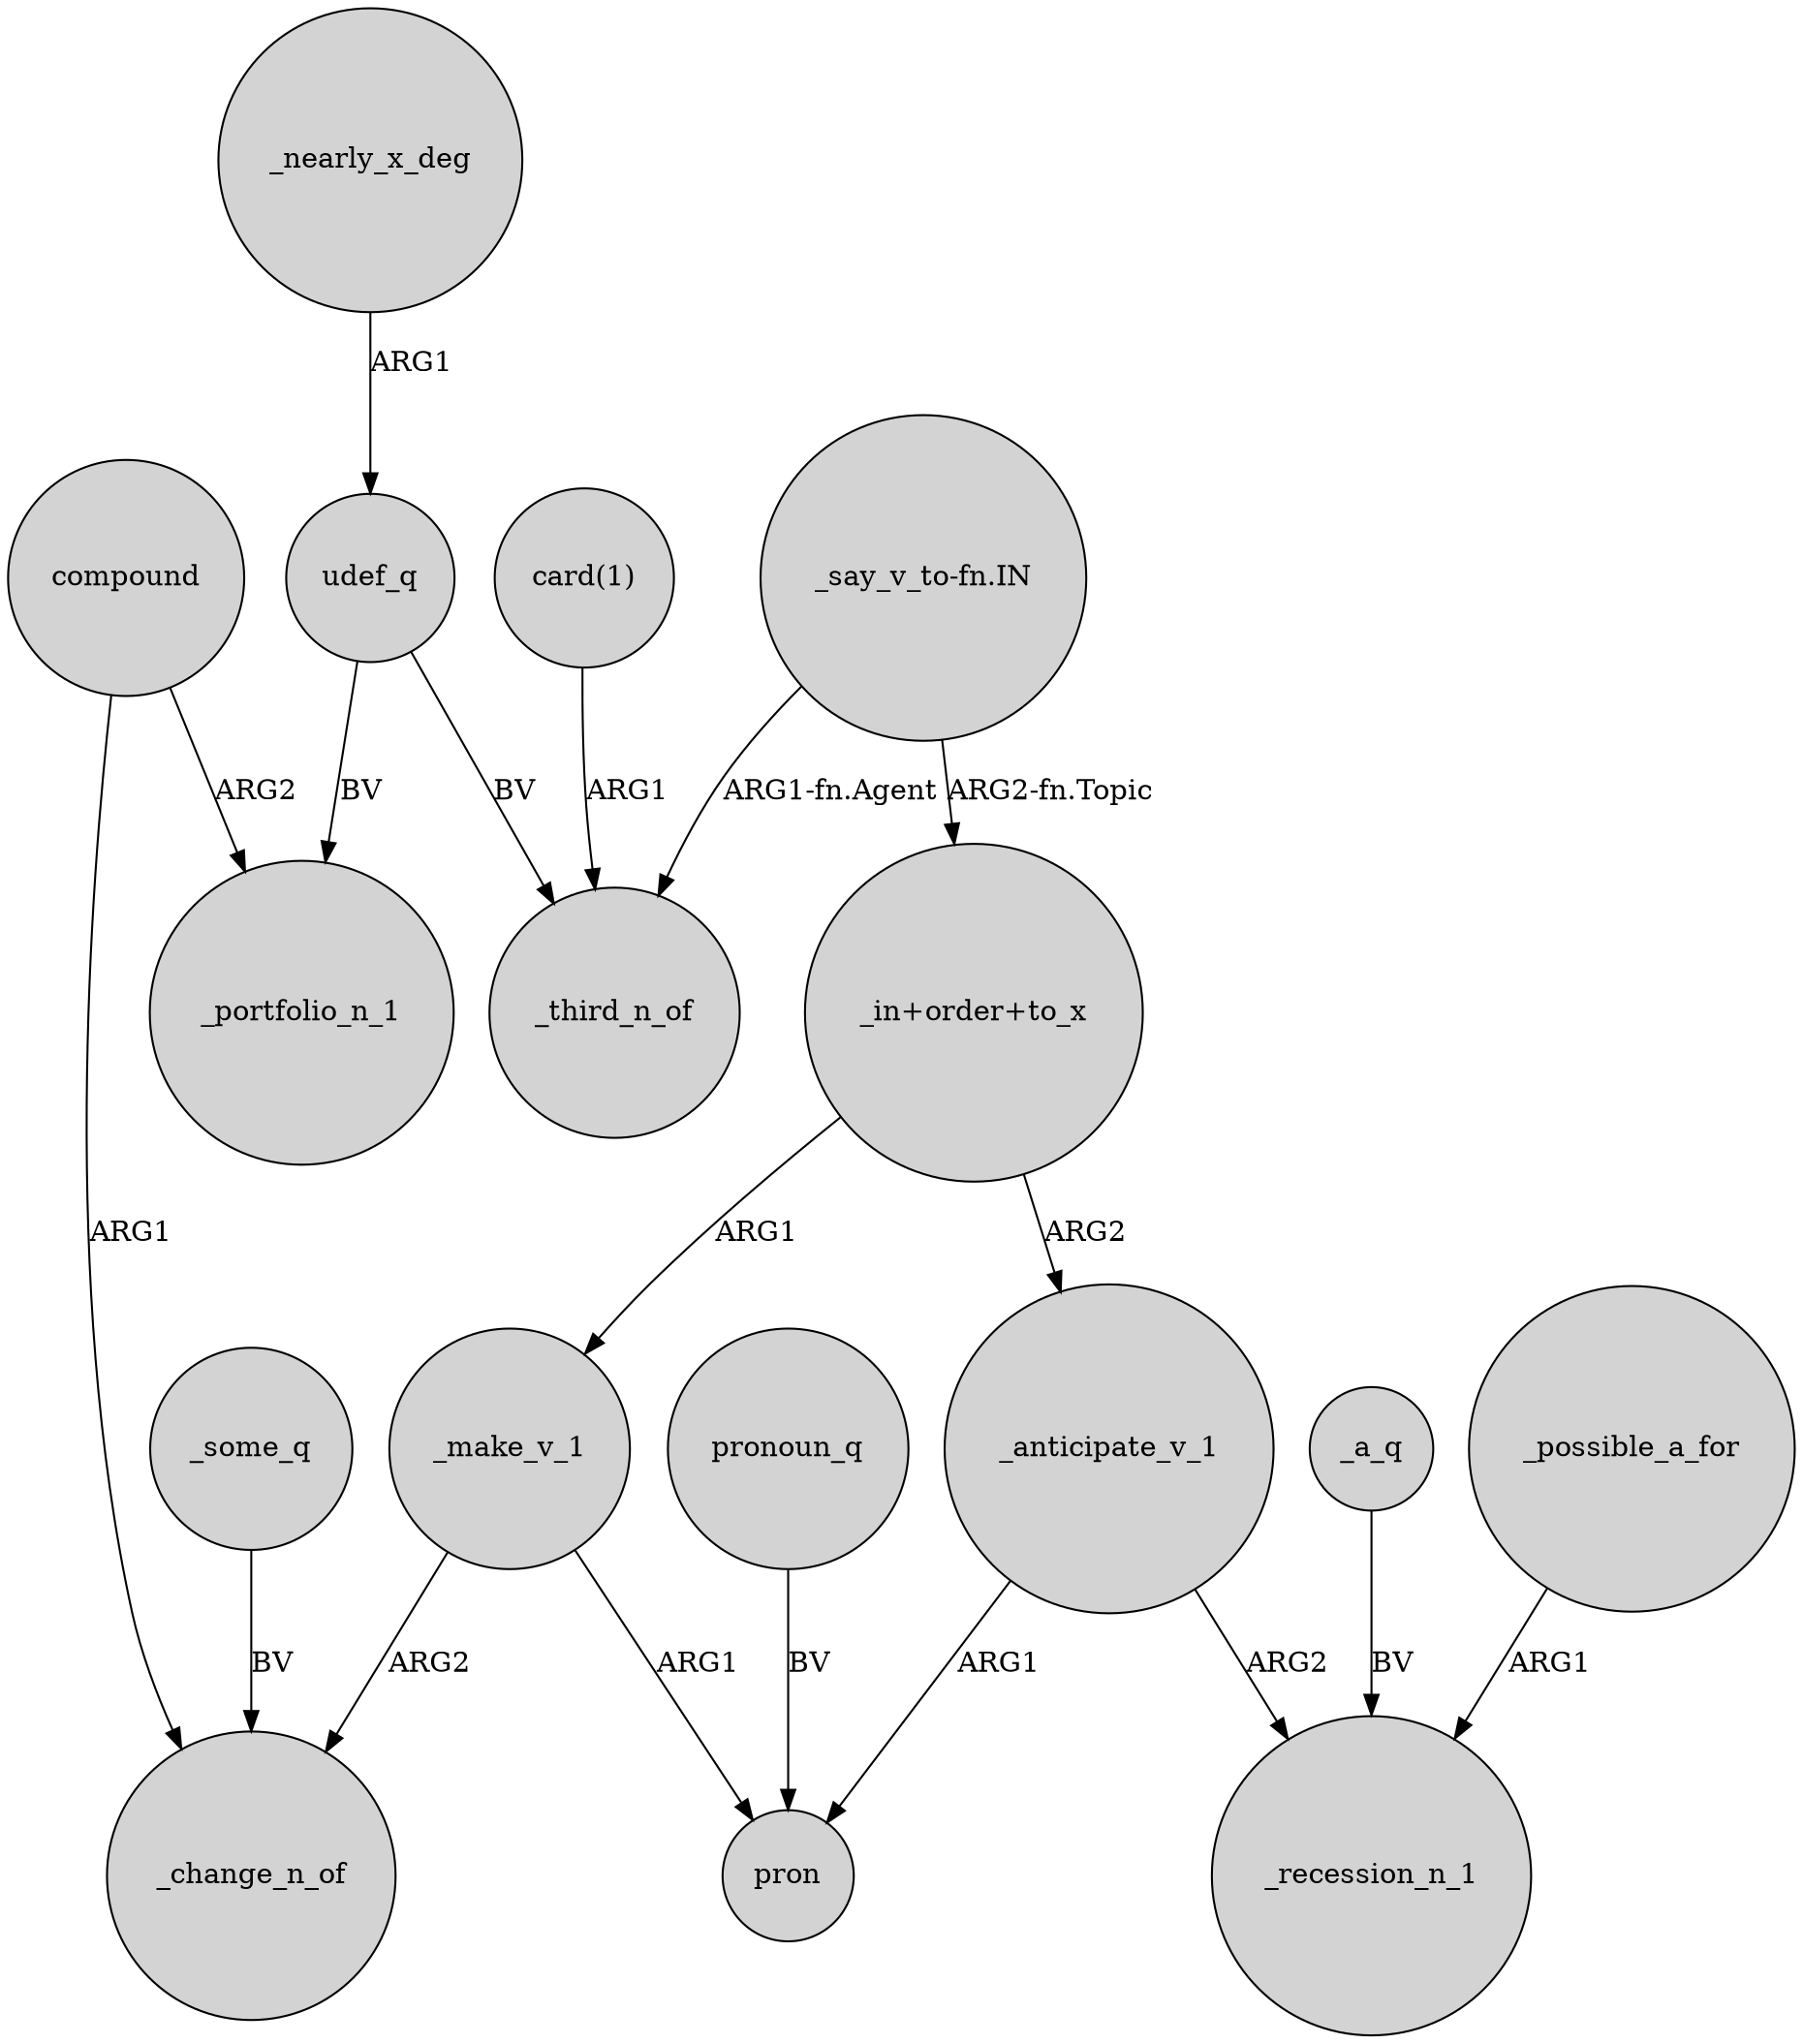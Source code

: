 digraph {
	node [shape=circle style=filled]
	_some_q -> _change_n_of [label=BV]
	compound -> _portfolio_n_1 [label=ARG2]
	"_in+order+to_x" -> _make_v_1 [label=ARG1]
	_anticipate_v_1 -> pron [label=ARG1]
	"_in+order+to_x" -> _anticipate_v_1 [label=ARG2]
	_anticipate_v_1 -> _recession_n_1 [label=ARG2]
	_a_q -> _recession_n_1 [label=BV]
	_make_v_1 -> pron [label=ARG1]
	compound -> _change_n_of [label=ARG1]
	_make_v_1 -> _change_n_of [label=ARG2]
	"card(1)" -> _third_n_of [label=ARG1]
	"_say_v_to-fn.IN" -> _third_n_of [label="ARG1-fn.Agent"]
	"_say_v_to-fn.IN" -> "_in+order+to_x" [label="ARG2-fn.Topic"]
	_nearly_x_deg -> udef_q [label=ARG1]
	_possible_a_for -> _recession_n_1 [label=ARG1]
	udef_q -> _third_n_of [label=BV]
	udef_q -> _portfolio_n_1 [label=BV]
	pronoun_q -> pron [label=BV]
}
